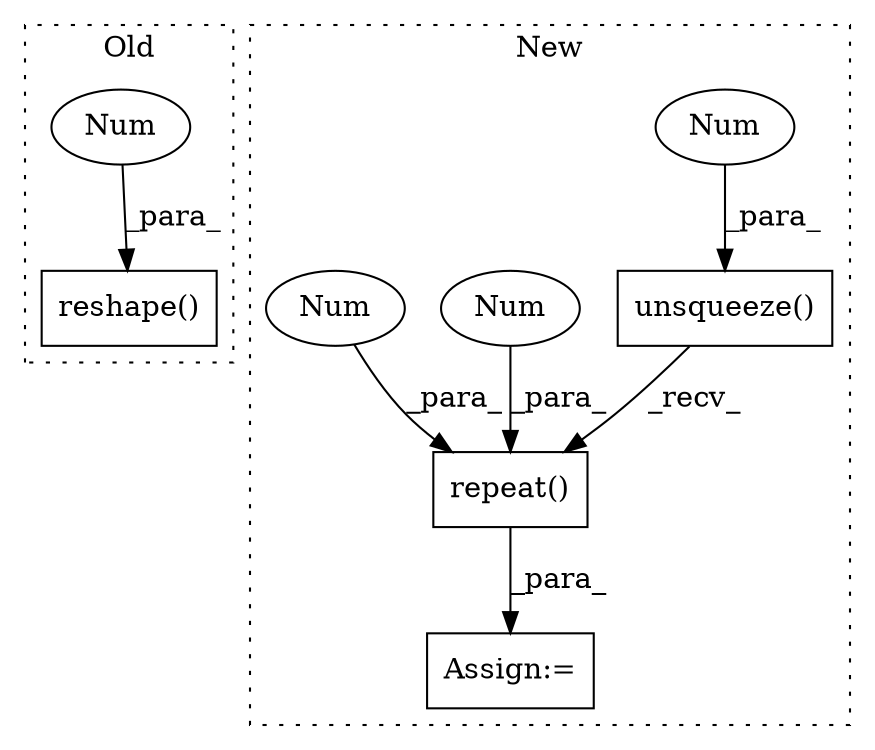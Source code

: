 digraph G {
subgraph cluster0 {
1 [label="reshape()" a="75" s="42282,42307" l="20,1" shape="box"];
4 [label="Num" a="76" s="42305" l="2" shape="ellipse"];
label = "Old";
style="dotted";
}
subgraph cluster1 {
2 [label="unsqueeze()" a="75" s="41783,41799" l="15,1" shape="box"];
3 [label="Num" a="76" s="41798" l="1" shape="ellipse"];
5 [label="Assign:=" a="68" s="41890" l="3" shape="box"];
6 [label="repeat()" a="75" s="41893,41928" l="17,1" shape="box"];
7 [label="Num" a="76" s="41910" l="1" shape="ellipse"];
8 [label="Num" a="76" s="41927" l="1" shape="ellipse"];
label = "New";
style="dotted";
}
2 -> 6 [label="_recv_"];
3 -> 2 [label="_para_"];
4 -> 1 [label="_para_"];
6 -> 5 [label="_para_"];
7 -> 6 [label="_para_"];
8 -> 6 [label="_para_"];
}